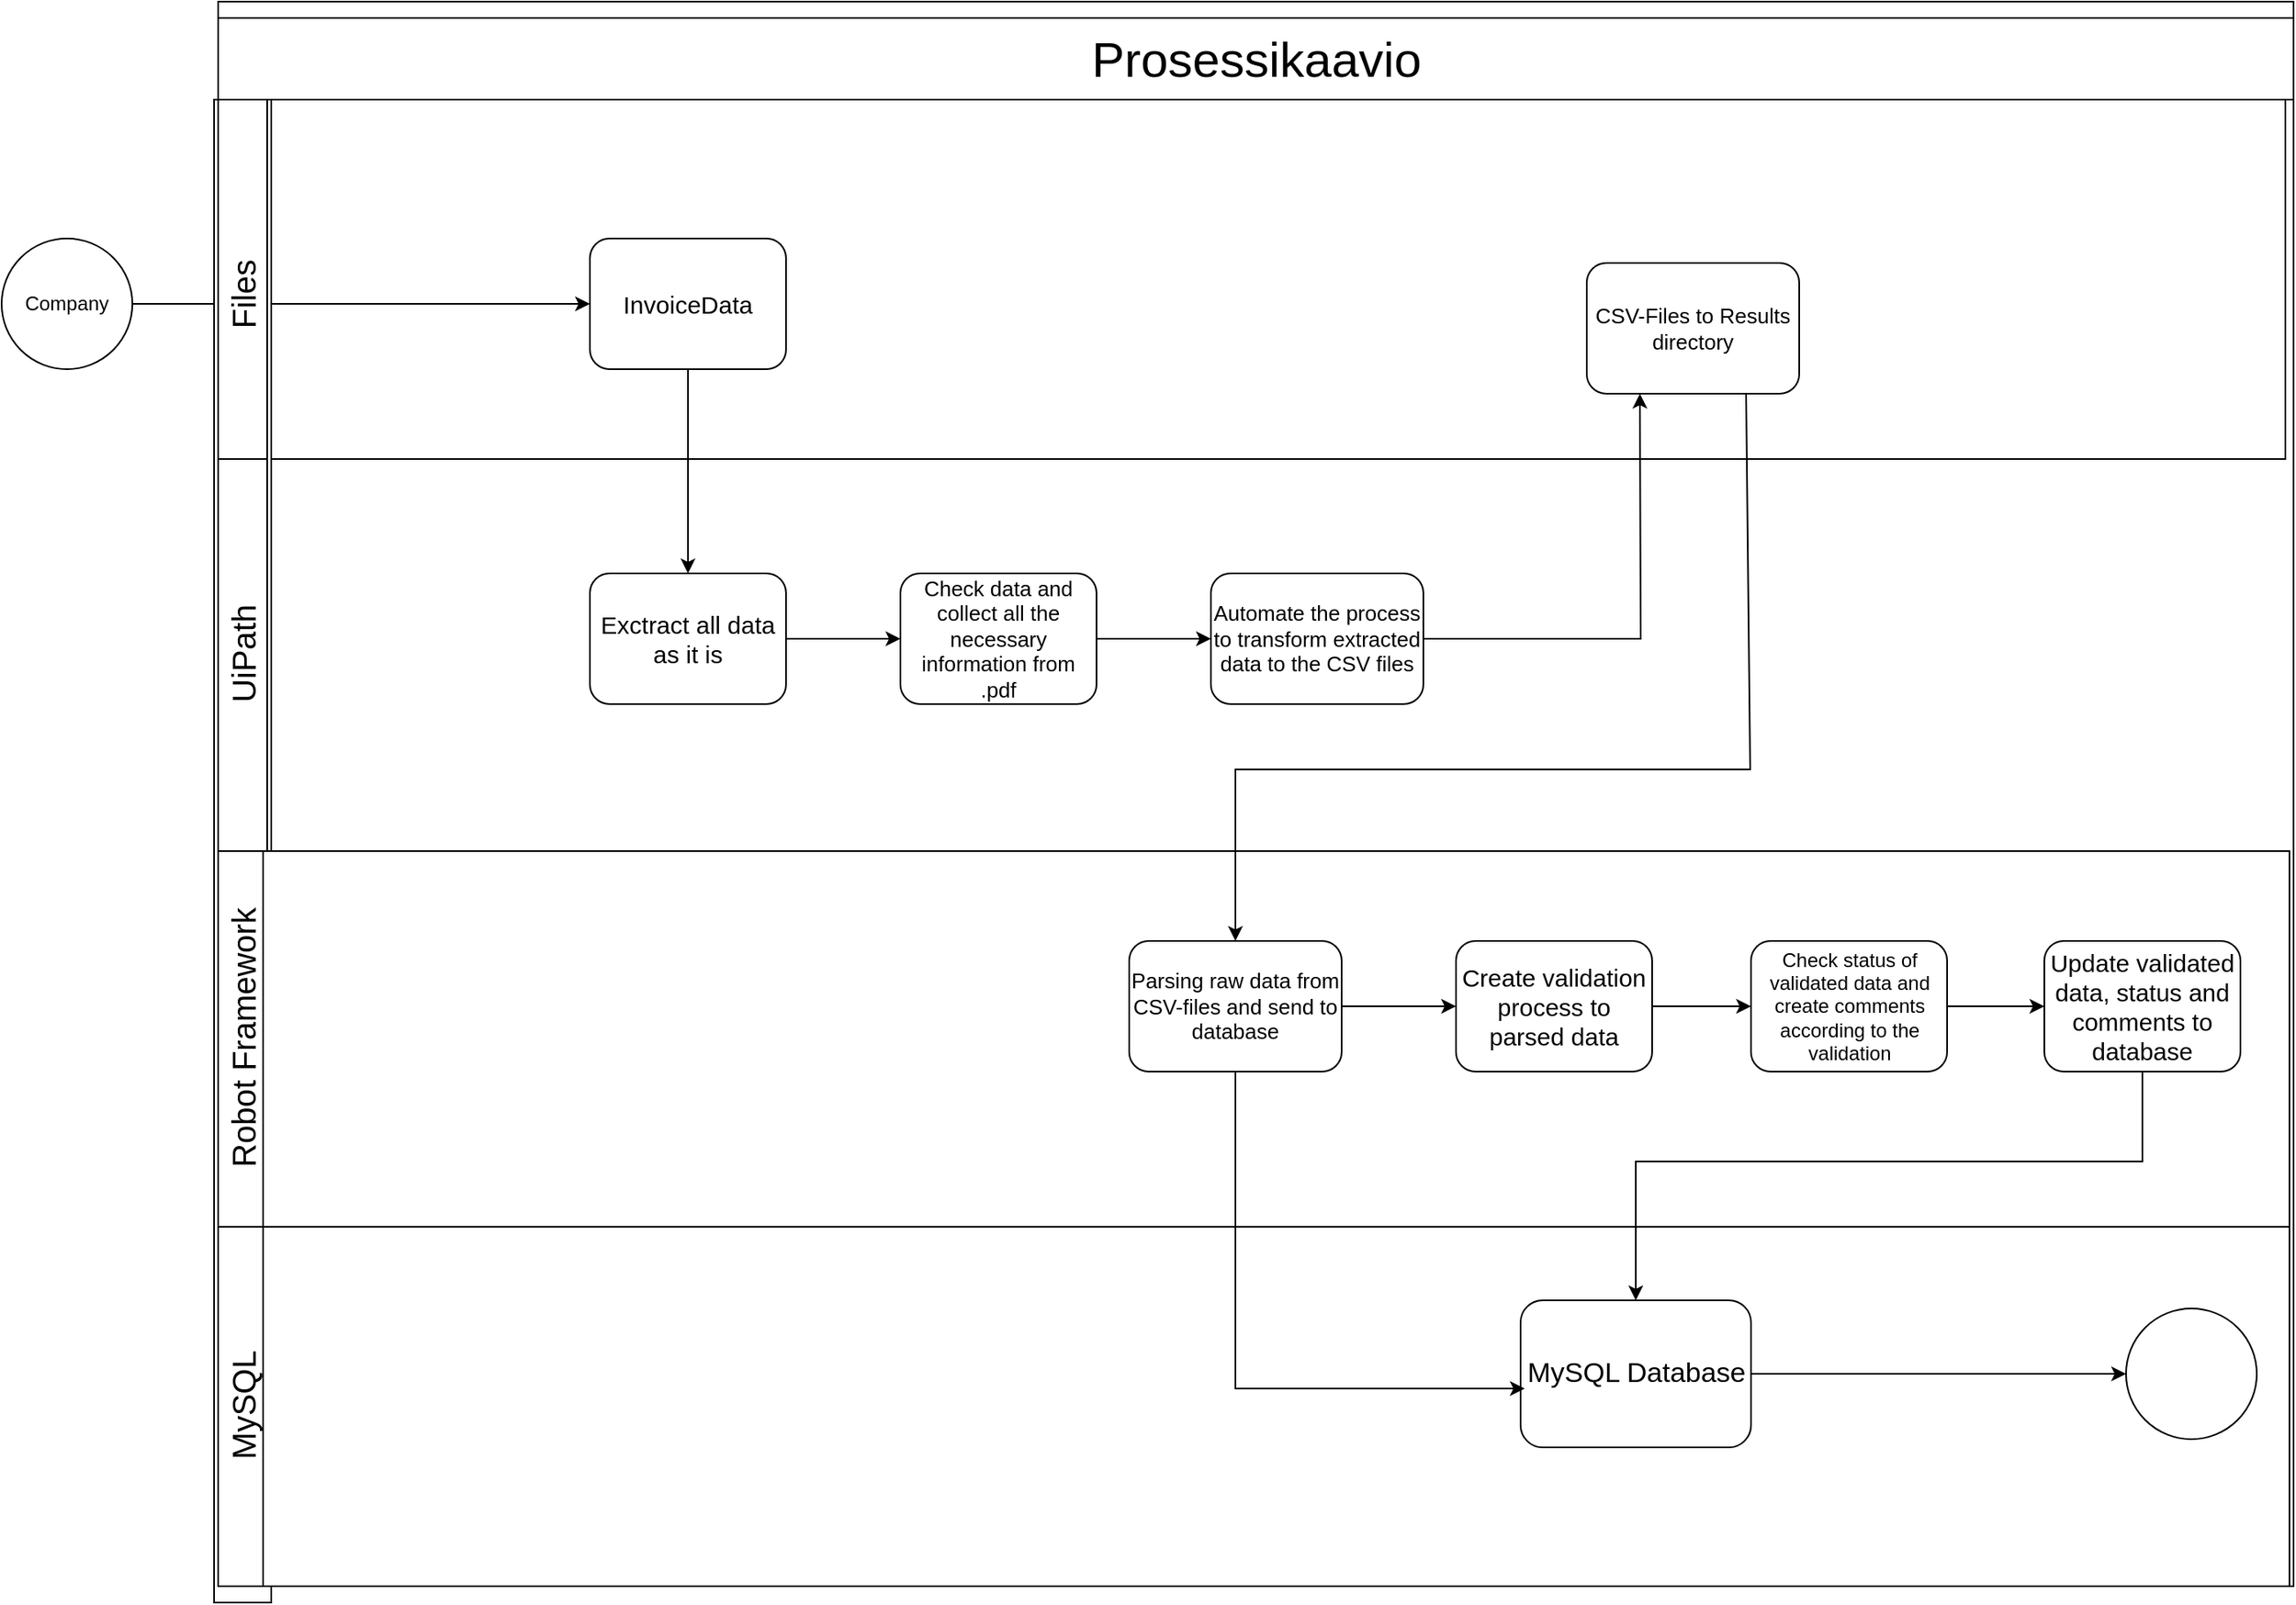 <mxfile version="26.0.7">
  <diagram name="Page-1" id="A3d4FYdrrXB75YcRWw5F">
    <mxGraphModel dx="1909" dy="949" grid="1" gridSize="10" guides="1" tooltips="1" connect="1" arrows="1" fold="1" page="1" pageScale="1" pageWidth="827" pageHeight="1169" math="0" shadow="0">
      <root>
        <mxCell id="0" />
        <mxCell id="1" parent="0" />
        <mxCell id="RAeNe3XWdYtbtNCCi8Cj-2" value="" style="rounded=0;whiteSpace=wrap;html=1;" parent="1" vertex="1">
          <mxGeometry x="212.5" y="30" width="1270" height="970" as="geometry" />
        </mxCell>
        <mxCell id="RAeNe3XWdYtbtNCCi8Cj-3" value="" style="whiteSpace=wrap;html=1;" parent="1" vertex="1">
          <mxGeometry x="242.5" y="90" width="1235" height="220" as="geometry" />
        </mxCell>
        <mxCell id="RAeNe3XWdYtbtNCCi8Cj-4" value="" style="shape=mxgraph.bpmn.shape;html=1;verticalLabelPosition=bottom;labelBackgroundColor=#ffffff;verticalAlign=top;perimeter=ellipsePerimeter;outline=standard;symbol=general;" parent="1" vertex="1">
          <mxGeometry x="80" y="175" width="80" height="80" as="geometry" />
        </mxCell>
        <mxCell id="RAeNe3XWdYtbtNCCi8Cj-5" value="&lt;span style=&quot;font-size: 15px;&quot;&gt;InvoiceData&lt;/span&gt;" style="shape=ext;rounded=1;html=1;whiteSpace=wrap;" parent="1" vertex="1">
          <mxGeometry x="440" y="175" width="120" height="80" as="geometry" />
        </mxCell>
        <mxCell id="RAeNe3XWdYtbtNCCi8Cj-6" value="" style="edgeStyle=orthogonalEdgeStyle;rounded=0;orthogonalLoop=1;jettySize=auto;html=1;entryX=0;entryY=0.5;entryDx=0;entryDy=0;" parent="1" source="RAeNe3XWdYtbtNCCi8Cj-7" target="RAeNe3XWdYtbtNCCi8Cj-23" edge="1">
          <mxGeometry relative="1" as="geometry">
            <mxPoint x="610" y="420" as="targetPoint" />
          </mxGeometry>
        </mxCell>
        <mxCell id="RAeNe3XWdYtbtNCCi8Cj-7" value="&lt;font style=&quot;font-size: 15px;&quot;&gt;Exctract all data as it is&lt;/font&gt;" style="shape=ext;rounded=1;html=1;whiteSpace=wrap;" parent="1" vertex="1">
          <mxGeometry x="440" y="380" width="120" height="80" as="geometry" />
        </mxCell>
        <mxCell id="RAeNe3XWdYtbtNCCi8Cj-9" style="edgeStyle=orthogonalEdgeStyle;rounded=0;html=1;jettySize=auto;orthogonalLoop=1;" parent="1" source="RAeNe3XWdYtbtNCCi8Cj-4" target="RAeNe3XWdYtbtNCCi8Cj-5" edge="1">
          <mxGeometry relative="1" as="geometry" />
        </mxCell>
        <mxCell id="RAeNe3XWdYtbtNCCi8Cj-10" style="edgeStyle=orthogonalEdgeStyle;rounded=0;html=1;jettySize=auto;orthogonalLoop=1;" parent="1" source="RAeNe3XWdYtbtNCCi8Cj-5" target="RAeNe3XWdYtbtNCCi8Cj-7" edge="1">
          <mxGeometry relative="1" as="geometry" />
        </mxCell>
        <mxCell id="RAeNe3XWdYtbtNCCi8Cj-11" value="&lt;font style=&quot;font-size: 30px;&quot;&gt;Prosessikaavio&lt;/font&gt;" style="whiteSpace=wrap;html=1;" parent="1" vertex="1">
          <mxGeometry x="212.5" y="40" width="1270" height="50" as="geometry" />
        </mxCell>
        <mxCell id="RAeNe3XWdYtbtNCCi8Cj-12" value="" style="whiteSpace=wrap;html=1;" parent="1" vertex="1">
          <mxGeometry x="210" y="90" width="35" height="920" as="geometry" />
        </mxCell>
        <mxCell id="RAeNe3XWdYtbtNCCi8Cj-13" value="" style="whiteSpace=wrap;html=1;direction=south;" parent="1" vertex="1">
          <mxGeometry x="212.5" y="90" width="30" height="220" as="geometry" />
        </mxCell>
        <mxCell id="RAeNe3XWdYtbtNCCi8Cj-14" value="" style="whiteSpace=wrap;html=1;direction=south;" parent="1" vertex="1">
          <mxGeometry x="212.5" y="310" width="30" height="240" as="geometry" />
        </mxCell>
        <mxCell id="RAeNe3XWdYtbtNCCi8Cj-15" value="" style="whiteSpace=wrap;html=1;direction=south;" parent="1" vertex="1">
          <mxGeometry x="212.5" y="550" width="30" height="230" as="geometry" />
        </mxCell>
        <mxCell id="RAeNe3XWdYtbtNCCi8Cj-16" value="" style="whiteSpace=wrap;html=1;direction=south;" parent="1" vertex="1">
          <mxGeometry x="212.5" y="780" width="30" height="220" as="geometry" />
        </mxCell>
        <mxCell id="RAeNe3XWdYtbtNCCi8Cj-17" value="&lt;font style=&quot;font-size: 20px;&quot;&gt;Files&lt;/font&gt;" style="text;html=1;align=center;verticalAlign=middle;resizable=0;points=[];autosize=1;strokeColor=none;fillColor=none;rotation=270;" parent="1" vertex="1">
          <mxGeometry x="192.5" y="190" width="70" height="40" as="geometry" />
        </mxCell>
        <mxCell id="RAeNe3XWdYtbtNCCi8Cj-18" value="&lt;font style=&quot;font-size: 20px;&quot;&gt;UiPath&lt;/font&gt;" style="text;html=1;align=center;verticalAlign=middle;resizable=0;points=[];autosize=1;strokeColor=none;fillColor=none;rotation=270;" parent="1" vertex="1">
          <mxGeometry x="187.5" y="410" width="80" height="40" as="geometry" />
        </mxCell>
        <mxCell id="RAeNe3XWdYtbtNCCi8Cj-19" value="&lt;font style=&quot;font-size: 20px;&quot;&gt;Robot Framework&lt;/font&gt;" style="text;html=1;align=center;verticalAlign=middle;resizable=0;points=[];autosize=1;strokeColor=none;fillColor=none;rotation=270;" parent="1" vertex="1">
          <mxGeometry x="137.5" y="645" width="180" height="40" as="geometry" />
        </mxCell>
        <mxCell id="RAeNe3XWdYtbtNCCi8Cj-20" value="&lt;font style=&quot;font-size: 20px;&quot;&gt;MySQL&lt;/font&gt;" style="text;html=1;align=center;verticalAlign=middle;resizable=0;points=[];autosize=1;strokeColor=none;fillColor=none;rotation=270;" parent="1" vertex="1">
          <mxGeometry x="182.5" y="870" width="90" height="40" as="geometry" />
        </mxCell>
        <mxCell id="RAeNe3XWdYtbtNCCi8Cj-21" value="" style="whiteSpace=wrap;html=1;" parent="1" vertex="1">
          <mxGeometry x="240" y="550" width="1240" height="240" as="geometry" />
        </mxCell>
        <mxCell id="RAeNe3XWdYtbtNCCi8Cj-22" value="" style="edgeStyle=orthogonalEdgeStyle;rounded=0;orthogonalLoop=1;jettySize=auto;html=1;" parent="1" source="RAeNe3XWdYtbtNCCi8Cj-23" edge="1">
          <mxGeometry relative="1" as="geometry">
            <mxPoint x="820" y="420" as="targetPoint" />
          </mxGeometry>
        </mxCell>
        <mxCell id="RAeNe3XWdYtbtNCCi8Cj-23" value="&lt;font style=&quot;font-size: 13px;&quot;&gt;Check data and collect all the necessary information from .pdf&lt;/font&gt;" style="shape=ext;rounded=1;html=1;whiteSpace=wrap;" parent="1" vertex="1">
          <mxGeometry x="630" y="380" width="120" height="80" as="geometry" />
        </mxCell>
        <mxCell id="RAeNe3XWdYtbtNCCi8Cj-24" value="" style="whiteSpace=wrap;html=1;" parent="1" vertex="1">
          <mxGeometry x="240" y="780" width="1240" height="220" as="geometry" />
        </mxCell>
        <mxCell id="RAeNe3XWdYtbtNCCi8Cj-27" value="" style="edgeStyle=orthogonalEdgeStyle;rounded=0;orthogonalLoop=1;jettySize=auto;html=1;" parent="1" source="RAeNe3XWdYtbtNCCi8Cj-28" target="RAeNe3XWdYtbtNCCi8Cj-30" edge="1">
          <mxGeometry relative="1" as="geometry" />
        </mxCell>
        <mxCell id="RAeNe3XWdYtbtNCCi8Cj-30" value="" style="ellipse;whiteSpace=wrap;html=1;rounded=1;" parent="1" vertex="1">
          <mxGeometry x="1380" y="830" width="80" height="80" as="geometry" />
        </mxCell>
        <mxCell id="RAeNe3XWdYtbtNCCi8Cj-39" value="&lt;font style=&quot;font-size: 13px;&quot;&gt;Automate the process to transform extracted data to the CSV files&lt;/font&gt;" style="rounded=1;whiteSpace=wrap;html=1;fillColor=#FFFFFF;" parent="1" vertex="1">
          <mxGeometry x="820" y="380" width="130" height="80" as="geometry" />
        </mxCell>
        <mxCell id="RAeNe3XWdYtbtNCCi8Cj-45" value="&lt;span style=&quot;font-size: 15px;&quot;&gt;Update validated data, status and comments to database&lt;/span&gt;" style="html=1;whiteSpace=wrap;rounded=1;" parent="1" vertex="1">
          <mxGeometry x="1330" y="605" width="120" height="80" as="geometry" />
        </mxCell>
        <mxCell id="RAeNe3XWdYtbtNCCi8Cj-28" value="&lt;span style=&quot;font-size: 17px;&quot;&gt;MySQL Database&lt;/span&gt;" style="html=1;whiteSpace=wrap;rounded=1;" parent="1" vertex="1">
          <mxGeometry x="1009.5" y="825" width="141" height="90" as="geometry" />
        </mxCell>
        <mxCell id="sWm8XxPB1G-L64CrZ-kh-1" value="Company" style="text;html=1;align=center;verticalAlign=middle;whiteSpace=wrap;rounded=0;" vertex="1" parent="1">
          <mxGeometry x="90" y="200" width="60" height="30" as="geometry" />
        </mxCell>
        <mxCell id="sWm8XxPB1G-L64CrZ-kh-2" value="&lt;font style=&quot;font-size: 13px;&quot;&gt;CSV-Files to Results directory&lt;/font&gt;" style="rounded=1;whiteSpace=wrap;html=1;fillColor=#FFFFFF;" vertex="1" parent="1">
          <mxGeometry x="1050" y="190" width="130" height="80" as="geometry" />
        </mxCell>
        <mxCell id="sWm8XxPB1G-L64CrZ-kh-5" value="" style="endArrow=classic;html=1;rounded=0;entryX=0.25;entryY=1;entryDx=0;entryDy=0;" edge="1" parent="1" target="sWm8XxPB1G-L64CrZ-kh-2">
          <mxGeometry width="50" height="50" relative="1" as="geometry">
            <mxPoint x="950" y="420" as="sourcePoint" />
            <mxPoint x="1000" y="370" as="targetPoint" />
            <Array as="points">
              <mxPoint x="1083" y="420" />
            </Array>
          </mxGeometry>
        </mxCell>
        <mxCell id="RAeNe3XWdYtbtNCCi8Cj-25" value="&lt;span style=&quot;font-size: 15px;&quot;&gt;Create validation process to parsed data&lt;/span&gt;" style="html=1;whiteSpace=wrap;rounded=1;" parent="1" vertex="1">
          <mxGeometry x="970" y="605" width="120" height="80" as="geometry" />
        </mxCell>
        <mxCell id="sWm8XxPB1G-L64CrZ-kh-7" value="&lt;font style=&quot;font-size: 13px;&quot;&gt;Parsing raw data from CSV-files and send to database&lt;/font&gt;" style="rounded=1;whiteSpace=wrap;html=1;fillColor=#FFFFFF;" vertex="1" parent="1">
          <mxGeometry x="770" y="605" width="130" height="80" as="geometry" />
        </mxCell>
        <mxCell id="sWm8XxPB1G-L64CrZ-kh-8" value="" style="endArrow=classic;html=1;rounded=0;entryX=0.5;entryY=0;entryDx=0;entryDy=0;exitX=0.75;exitY=1;exitDx=0;exitDy=0;" edge="1" parent="1" source="sWm8XxPB1G-L64CrZ-kh-2" target="sWm8XxPB1G-L64CrZ-kh-7">
          <mxGeometry width="50" height="50" relative="1" as="geometry">
            <mxPoint x="940" y="520" as="sourcePoint" />
            <mxPoint x="990" y="470" as="targetPoint" />
            <Array as="points">
              <mxPoint x="1150" y="500" />
              <mxPoint x="835" y="500" />
            </Array>
          </mxGeometry>
        </mxCell>
        <mxCell id="sWm8XxPB1G-L64CrZ-kh-10" value="" style="endArrow=classic;html=1;rounded=0;entryX=0;entryY=0.5;entryDx=0;entryDy=0;exitX=1;exitY=0.5;exitDx=0;exitDy=0;" edge="1" parent="1" source="sWm8XxPB1G-L64CrZ-kh-7" target="RAeNe3XWdYtbtNCCi8Cj-25">
          <mxGeometry width="50" height="50" relative="1" as="geometry">
            <mxPoint x="900" y="650" as="sourcePoint" />
            <mxPoint x="950" y="600" as="targetPoint" />
          </mxGeometry>
        </mxCell>
        <mxCell id="sWm8XxPB1G-L64CrZ-kh-11" value="" style="endArrow=classic;html=1;rounded=0;exitX=0.5;exitY=1;exitDx=0;exitDy=0;entryX=0.018;entryY=0.6;entryDx=0;entryDy=0;entryPerimeter=0;" edge="1" parent="1" source="sWm8XxPB1G-L64CrZ-kh-7" target="RAeNe3XWdYtbtNCCi8Cj-28">
          <mxGeometry width="50" height="50" relative="1" as="geometry">
            <mxPoint x="837.38" y="685" as="sourcePoint" />
            <mxPoint x="832.62" y="929.96" as="targetPoint" />
            <Array as="points">
              <mxPoint x="835" y="879" />
            </Array>
          </mxGeometry>
        </mxCell>
        <mxCell id="sWm8XxPB1G-L64CrZ-kh-12" value="&lt;font style=&quot;font-size: 12px;&quot;&gt;Check status of validated data and create comments according to the validation&lt;/font&gt;" style="html=1;whiteSpace=wrap;rounded=1;" vertex="1" parent="1">
          <mxGeometry x="1150.5" y="605" width="120" height="80" as="geometry" />
        </mxCell>
        <mxCell id="sWm8XxPB1G-L64CrZ-kh-13" value="" style="endArrow=classic;html=1;rounded=0;exitX=1;exitY=0.5;exitDx=0;exitDy=0;entryX=0;entryY=0.5;entryDx=0;entryDy=0;" edge="1" parent="1" source="RAeNe3XWdYtbtNCCi8Cj-25" target="sWm8XxPB1G-L64CrZ-kh-12">
          <mxGeometry width="50" height="50" relative="1" as="geometry">
            <mxPoint x="1130" y="760" as="sourcePoint" />
            <mxPoint x="1180" y="710" as="targetPoint" />
          </mxGeometry>
        </mxCell>
        <mxCell id="sWm8XxPB1G-L64CrZ-kh-14" value="" style="endArrow=classic;html=1;rounded=0;exitX=1;exitY=0.5;exitDx=0;exitDy=0;entryX=0;entryY=0.5;entryDx=0;entryDy=0;" edge="1" parent="1" source="sWm8XxPB1G-L64CrZ-kh-12" target="RAeNe3XWdYtbtNCCi8Cj-45">
          <mxGeometry width="50" height="50" relative="1" as="geometry">
            <mxPoint x="1020" y="780" as="sourcePoint" />
            <mxPoint x="1070" y="730" as="targetPoint" />
          </mxGeometry>
        </mxCell>
        <mxCell id="sWm8XxPB1G-L64CrZ-kh-15" value="" style="endArrow=classic;html=1;rounded=0;entryX=0.5;entryY=0;entryDx=0;entryDy=0;exitX=0.5;exitY=1;exitDx=0;exitDy=0;" edge="1" parent="1" source="RAeNe3XWdYtbtNCCi8Cj-45" target="RAeNe3XWdYtbtNCCi8Cj-28">
          <mxGeometry width="50" height="50" relative="1" as="geometry">
            <mxPoint x="1050" y="790" as="sourcePoint" />
            <mxPoint x="1100" y="740" as="targetPoint" />
            <Array as="points">
              <mxPoint x="1390" y="740" />
              <mxPoint x="1080" y="740" />
            </Array>
          </mxGeometry>
        </mxCell>
      </root>
    </mxGraphModel>
  </diagram>
</mxfile>
